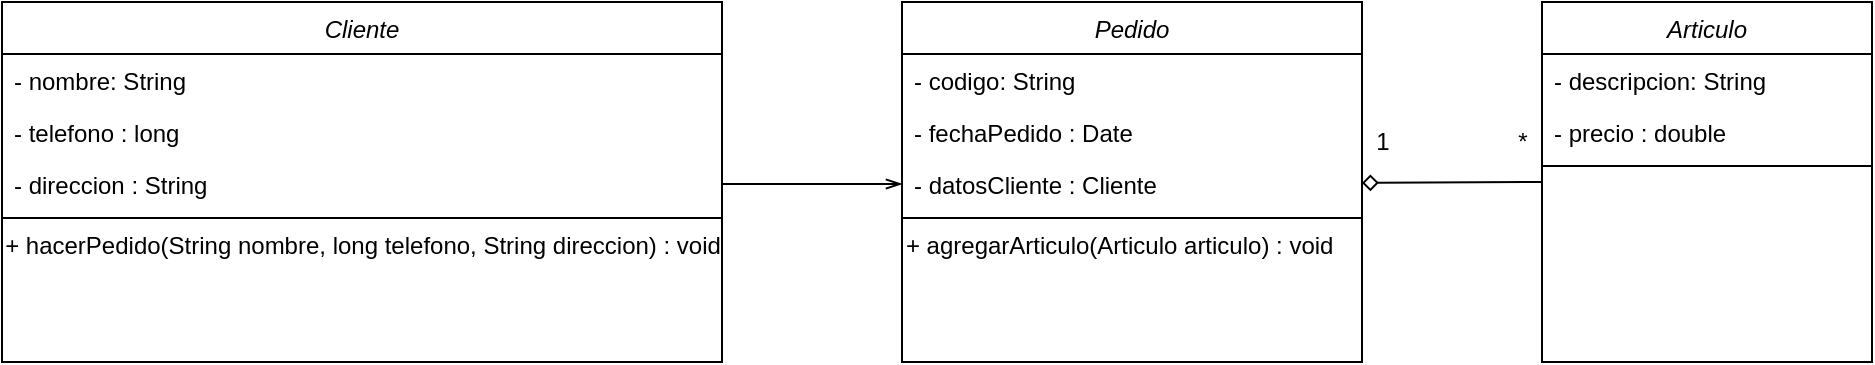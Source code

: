 <mxfile version="14.8.0" type="device"><diagram id="C5RBs43oDa-KdzZeNtuy" name="Page-1"><mxGraphModel dx="1773" dy="535" grid="1" gridSize="10" guides="1" tooltips="1" connect="1" arrows="1" fold="1" page="1" pageScale="1" pageWidth="827" pageHeight="1169" math="0" shadow="0"><root><mxCell id="WIyWlLk6GJQsqaUBKTNV-0"/><mxCell id="WIyWlLk6GJQsqaUBKTNV-1" parent="WIyWlLk6GJQsqaUBKTNV-0"/><mxCell id="zkfFHV4jXpPFQw0GAbJ--0" value="Cliente" style="swimlane;fontStyle=2;align=center;verticalAlign=top;childLayout=stackLayout;horizontal=1;startSize=26;horizontalStack=0;resizeParent=1;resizeLast=0;collapsible=1;marginBottom=0;rounded=0;shadow=0;strokeWidth=1;" parent="WIyWlLk6GJQsqaUBKTNV-1" vertex="1"><mxGeometry x="-220" y="160" width="360" height="180" as="geometry"><mxRectangle x="230" y="140" width="160" height="26" as="alternateBounds"/></mxGeometry></mxCell><mxCell id="zkfFHV4jXpPFQw0GAbJ--1" value="- nombre: String" style="text;align=left;verticalAlign=top;spacingLeft=4;spacingRight=4;overflow=hidden;rotatable=0;points=[[0,0.5],[1,0.5]];portConstraint=eastwest;" parent="zkfFHV4jXpPFQw0GAbJ--0" vertex="1"><mxGeometry y="26" width="360" height="26" as="geometry"/></mxCell><mxCell id="zkfFHV4jXpPFQw0GAbJ--2" value="- telefono : long" style="text;align=left;verticalAlign=top;spacingLeft=4;spacingRight=4;overflow=hidden;rotatable=0;points=[[0,0.5],[1,0.5]];portConstraint=eastwest;rounded=0;shadow=0;html=0;" parent="zkfFHV4jXpPFQw0GAbJ--0" vertex="1"><mxGeometry y="52" width="360" height="26" as="geometry"/></mxCell><mxCell id="zkfFHV4jXpPFQw0GAbJ--3" value="- direccion : String" style="text;align=left;verticalAlign=top;spacingLeft=4;spacingRight=4;overflow=hidden;rotatable=0;points=[[0,0.5],[1,0.5]];portConstraint=eastwest;rounded=0;shadow=0;html=0;" parent="zkfFHV4jXpPFQw0GAbJ--0" vertex="1"><mxGeometry y="78" width="360" height="26" as="geometry"/></mxCell><mxCell id="zkfFHV4jXpPFQw0GAbJ--4" value="" style="line;html=1;strokeWidth=1;align=left;verticalAlign=middle;spacingTop=-1;spacingLeft=3;spacingRight=3;rotatable=0;labelPosition=right;points=[];portConstraint=eastwest;" parent="zkfFHV4jXpPFQw0GAbJ--0" vertex="1"><mxGeometry y="104" width="360" height="8" as="geometry"/></mxCell><mxCell id="JY6eaXjcrU4oJGzDEvYO-58" value="&lt;div style=&quot;text-align: left&quot;&gt;&lt;span&gt;+ hacerPedido(String nombre, long telefono, String direccion) : void&lt;/span&gt;&lt;/div&gt;" style="text;html=1;align=center;verticalAlign=middle;resizable=0;points=[];autosize=1;strokeColor=none;" vertex="1" parent="zkfFHV4jXpPFQw0GAbJ--0"><mxGeometry y="112" width="360" height="20" as="geometry"/></mxCell><mxCell id="JY6eaXjcrU4oJGzDEvYO-133" value="Pedido" style="swimlane;fontStyle=2;align=center;verticalAlign=top;childLayout=stackLayout;horizontal=1;startSize=26;horizontalStack=0;resizeParent=1;resizeLast=0;collapsible=1;marginBottom=0;rounded=0;shadow=0;strokeWidth=1;" vertex="1" parent="WIyWlLk6GJQsqaUBKTNV-1"><mxGeometry x="230" y="160" width="230" height="180" as="geometry"><mxRectangle x="230" y="140" width="160" height="26" as="alternateBounds"/></mxGeometry></mxCell><mxCell id="JY6eaXjcrU4oJGzDEvYO-134" value="- codigo: String" style="text;align=left;verticalAlign=top;spacingLeft=4;spacingRight=4;overflow=hidden;rotatable=0;points=[[0,0.5],[1,0.5]];portConstraint=eastwest;" vertex="1" parent="JY6eaXjcrU4oJGzDEvYO-133"><mxGeometry y="26" width="230" height="26" as="geometry"/></mxCell><mxCell id="JY6eaXjcrU4oJGzDEvYO-135" value="- fechaPedido : Date" style="text;align=left;verticalAlign=top;spacingLeft=4;spacingRight=4;overflow=hidden;rotatable=0;points=[[0,0.5],[1,0.5]];portConstraint=eastwest;rounded=0;shadow=0;html=0;" vertex="1" parent="JY6eaXjcrU4oJGzDEvYO-133"><mxGeometry y="52" width="230" height="26" as="geometry"/></mxCell><mxCell id="JY6eaXjcrU4oJGzDEvYO-136" value="- datosCliente : Cliente" style="text;align=left;verticalAlign=top;spacingLeft=4;spacingRight=4;overflow=hidden;rotatable=0;points=[[0,0.5],[1,0.5]];portConstraint=eastwest;rounded=0;shadow=0;html=0;" vertex="1" parent="JY6eaXjcrU4oJGzDEvYO-133"><mxGeometry y="78" width="230" height="26" as="geometry"/></mxCell><mxCell id="JY6eaXjcrU4oJGzDEvYO-138" value="" style="line;html=1;strokeWidth=1;align=left;verticalAlign=middle;spacingTop=-1;spacingLeft=3;spacingRight=3;rotatable=0;labelPosition=right;points=[];portConstraint=eastwest;" vertex="1" parent="JY6eaXjcrU4oJGzDEvYO-133"><mxGeometry y="104" width="230" height="8" as="geometry"/></mxCell><mxCell id="JY6eaXjcrU4oJGzDEvYO-139" value="&lt;span style=&quot;text-align: left&quot;&gt;+ agregarArticulo(Articulo articulo) : void&amp;nbsp; &amp;nbsp;&amp;nbsp;&lt;/span&gt;" style="text;html=1;align=center;verticalAlign=middle;resizable=0;points=[];autosize=1;strokeColor=none;" vertex="1" parent="JY6eaXjcrU4oJGzDEvYO-133"><mxGeometry y="112" width="230" height="20" as="geometry"/></mxCell><mxCell id="JY6eaXjcrU4oJGzDEvYO-140" value="Articulo" style="swimlane;fontStyle=2;align=center;verticalAlign=top;childLayout=stackLayout;horizontal=1;startSize=26;horizontalStack=0;resizeParent=1;resizeLast=0;collapsible=1;marginBottom=0;rounded=0;shadow=0;strokeWidth=1;" vertex="1" parent="WIyWlLk6GJQsqaUBKTNV-1"><mxGeometry x="550" y="160" width="165" height="180" as="geometry"><mxRectangle x="230" y="140" width="160" height="26" as="alternateBounds"/></mxGeometry></mxCell><mxCell id="JY6eaXjcrU4oJGzDEvYO-141" value="- descripcion: String" style="text;align=left;verticalAlign=top;spacingLeft=4;spacingRight=4;overflow=hidden;rotatable=0;points=[[0,0.5],[1,0.5]];portConstraint=eastwest;" vertex="1" parent="JY6eaXjcrU4oJGzDEvYO-140"><mxGeometry y="26" width="165" height="26" as="geometry"/></mxCell><mxCell id="JY6eaXjcrU4oJGzDEvYO-142" value="- precio : double" style="text;align=left;verticalAlign=top;spacingLeft=4;spacingRight=4;overflow=hidden;rotatable=0;points=[[0,0.5],[1,0.5]];portConstraint=eastwest;rounded=0;shadow=0;html=0;" vertex="1" parent="JY6eaXjcrU4oJGzDEvYO-140"><mxGeometry y="52" width="165" height="26" as="geometry"/></mxCell><mxCell id="JY6eaXjcrU4oJGzDEvYO-145" value="" style="line;html=1;strokeWidth=1;align=left;verticalAlign=middle;spacingTop=-1;spacingLeft=3;spacingRight=3;rotatable=0;labelPosition=right;points=[];portConstraint=eastwest;" vertex="1" parent="JY6eaXjcrU4oJGzDEvYO-140"><mxGeometry y="78" width="165" height="8" as="geometry"/></mxCell><mxCell id="JY6eaXjcrU4oJGzDEvYO-148" style="edgeStyle=none;rounded=0;orthogonalLoop=1;jettySize=auto;html=1;startArrow=openThin;startFill=0;endArrow=none;endFill=0;sourcePerimeterSpacing=0;targetPerimeterSpacing=0;strokeColor=#000000;strokeWidth=1;exitX=0;exitY=0.5;exitDx=0;exitDy=0;" edge="1" parent="WIyWlLk6GJQsqaUBKTNV-1" source="JY6eaXjcrU4oJGzDEvYO-136" target="zkfFHV4jXpPFQw0GAbJ--3"><mxGeometry relative="1" as="geometry"/></mxCell><mxCell id="JY6eaXjcrU4oJGzDEvYO-149" style="edgeStyle=none;rounded=0;orthogonalLoop=1;jettySize=auto;html=1;startArrow=diamond;startFill=0;endArrow=none;endFill=0;sourcePerimeterSpacing=0;targetPerimeterSpacing=0;strokeColor=#000000;strokeWidth=1;entryX=0;entryY=0.5;entryDx=0;entryDy=0;" edge="1" parent="WIyWlLk6GJQsqaUBKTNV-1" source="JY6eaXjcrU4oJGzDEvYO-136" target="JY6eaXjcrU4oJGzDEvYO-140"><mxGeometry relative="1" as="geometry"/></mxCell><mxCell id="JY6eaXjcrU4oJGzDEvYO-150" value="1" style="text;html=1;align=center;verticalAlign=middle;resizable=0;points=[];autosize=1;strokeColor=none;" vertex="1" parent="WIyWlLk6GJQsqaUBKTNV-1"><mxGeometry x="460" y="220" width="20" height="20" as="geometry"/></mxCell><mxCell id="JY6eaXjcrU4oJGzDEvYO-151" value="*" style="text;html=1;align=center;verticalAlign=middle;resizable=0;points=[];autosize=1;strokeColor=none;" vertex="1" parent="WIyWlLk6GJQsqaUBKTNV-1"><mxGeometry x="530" y="220" width="20" height="20" as="geometry"/></mxCell></root></mxGraphModel></diagram></mxfile>